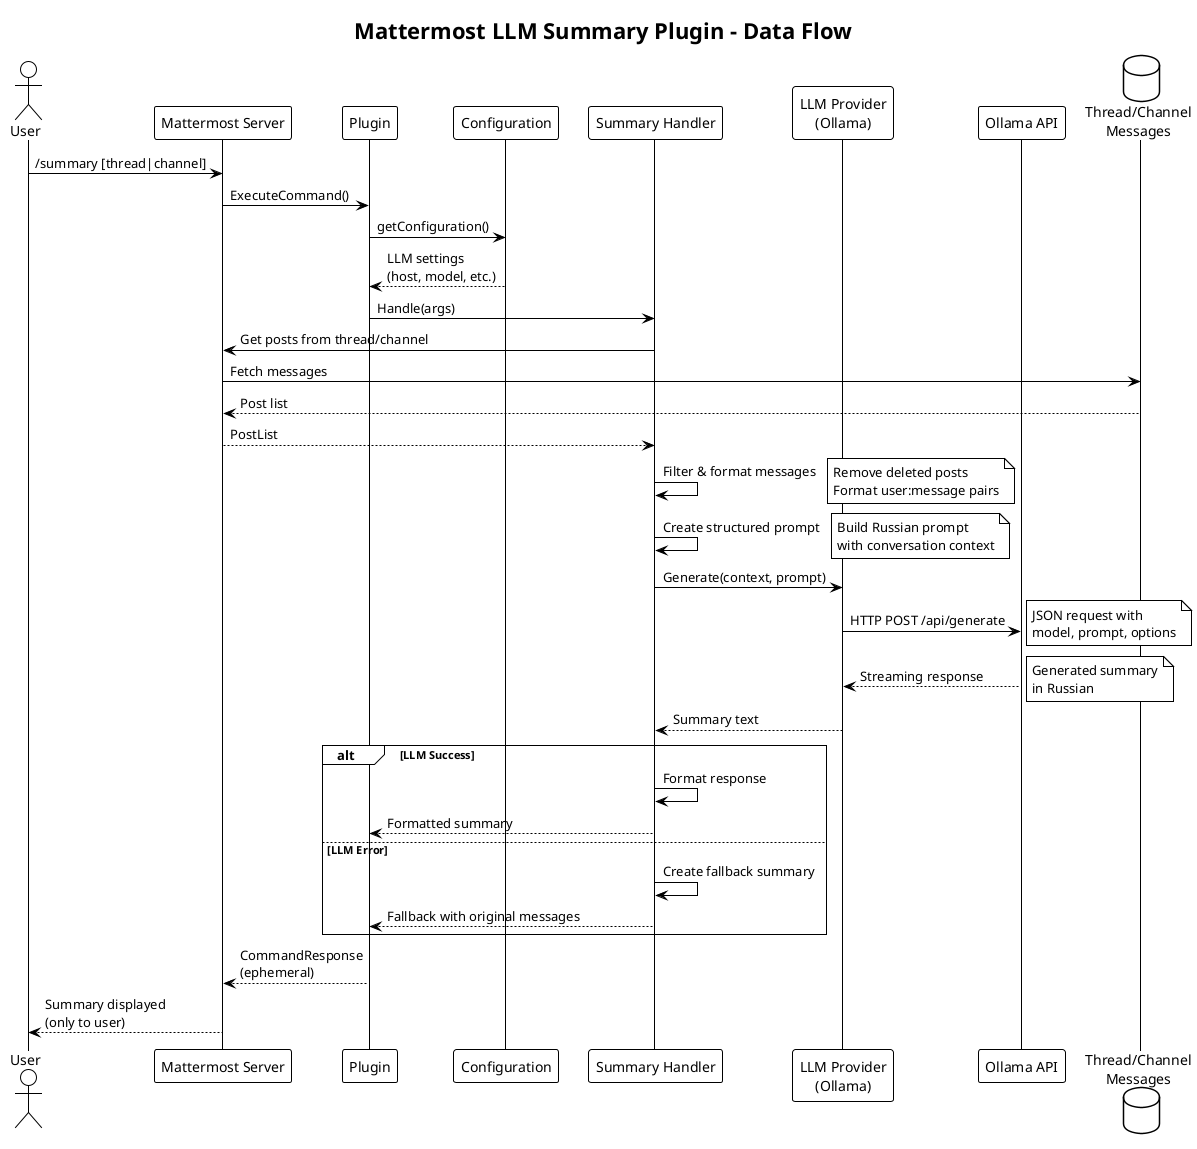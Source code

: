 @startuml data-flow
!theme plain
title Mattermost LLM Summary Plugin - Data Flow

actor User
participant "Mattermost Server" as MM
participant "Plugin" as Plugin
participant "Configuration" as Config
participant "Summary Handler" as Handler
participant "LLM Provider\n(Ollama)" as LLM
participant "Ollama API" as API
database "Thread/Channel\nMessages" as Messages

User -> MM: /summary [thread|channel]
MM -> Plugin: ExecuteCommand()

Plugin -> Config: getConfiguration()
Config --> Plugin: LLM settings\n(host, model, etc.)

Plugin -> Handler: Handle(args)
Handler -> MM: Get posts from thread/channel
MM -> Messages: Fetch messages
Messages --> MM: Post list
MM --> Handler: PostList

Handler -> Handler: Filter & format messages
note right: Remove deleted posts\nFormat user:message pairs

Handler -> Handler: Create structured prompt
note right: Build Russian prompt\nwith conversation context

Handler -> LLM: Generate(context, prompt)
LLM -> API: HTTP POST /api/generate
note right: JSON request with\nmodel, prompt, options

API --> LLM: Streaming response
note right: Generated summary\nin Russian

LLM --> Handler: Summary text

alt LLM Success
  Handler -> Handler: Format response
  Handler --> Plugin: Formatted summary
else LLM Error
  Handler -> Handler: Create fallback summary
  Handler --> Plugin: Fallback with original messages
end

Plugin --> MM: CommandResponse\n(ephemeral)
MM --> User: Summary displayed\n(only to user)

@enduml
